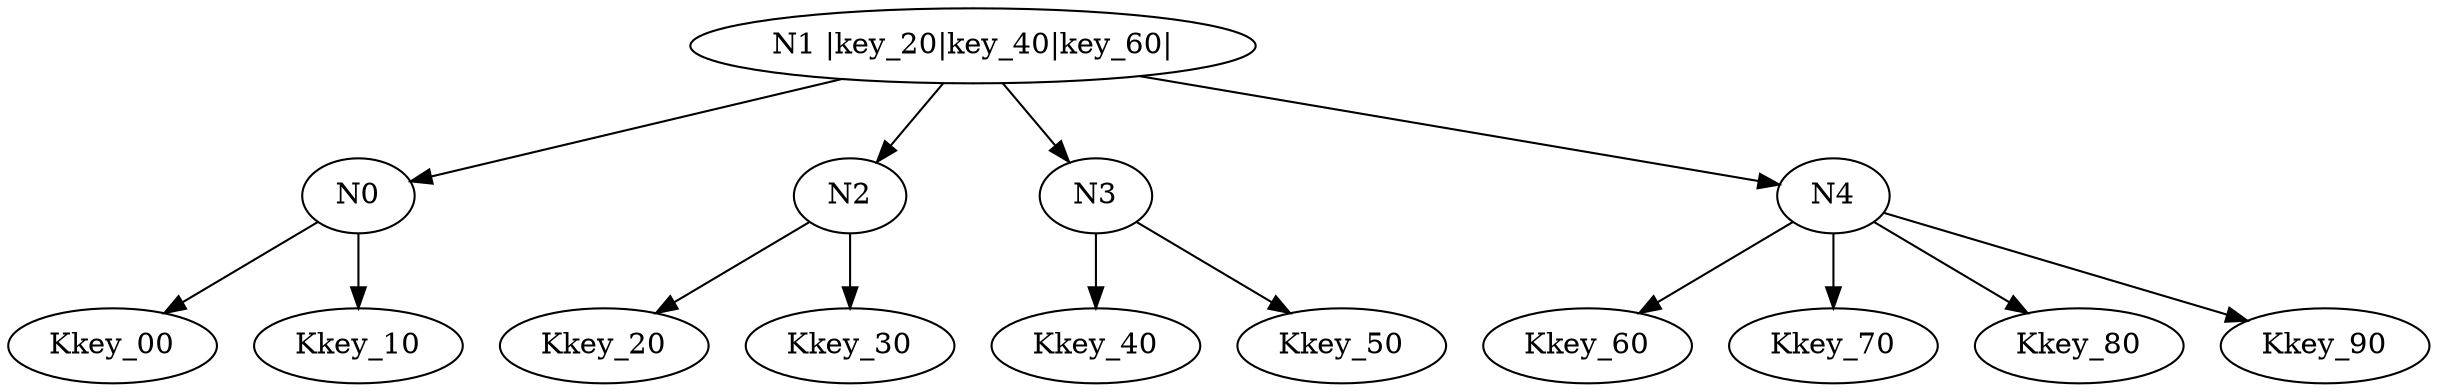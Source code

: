 digraph G {
N1[label="N1 |key_20|key_40|key_60|"]N1 -> N0;
N0 -> Kkey_00;
N0 -> Kkey_10;
N1 -> N2;
N2 -> Kkey_20;
N2 -> Kkey_30;
N1 -> N3;
N3 -> Kkey_40;
N3 -> Kkey_50;
N1 -> N4;
N4 -> Kkey_60;
N4 -> Kkey_70;
N4 -> Kkey_80;
N4 -> Kkey_90;
}

